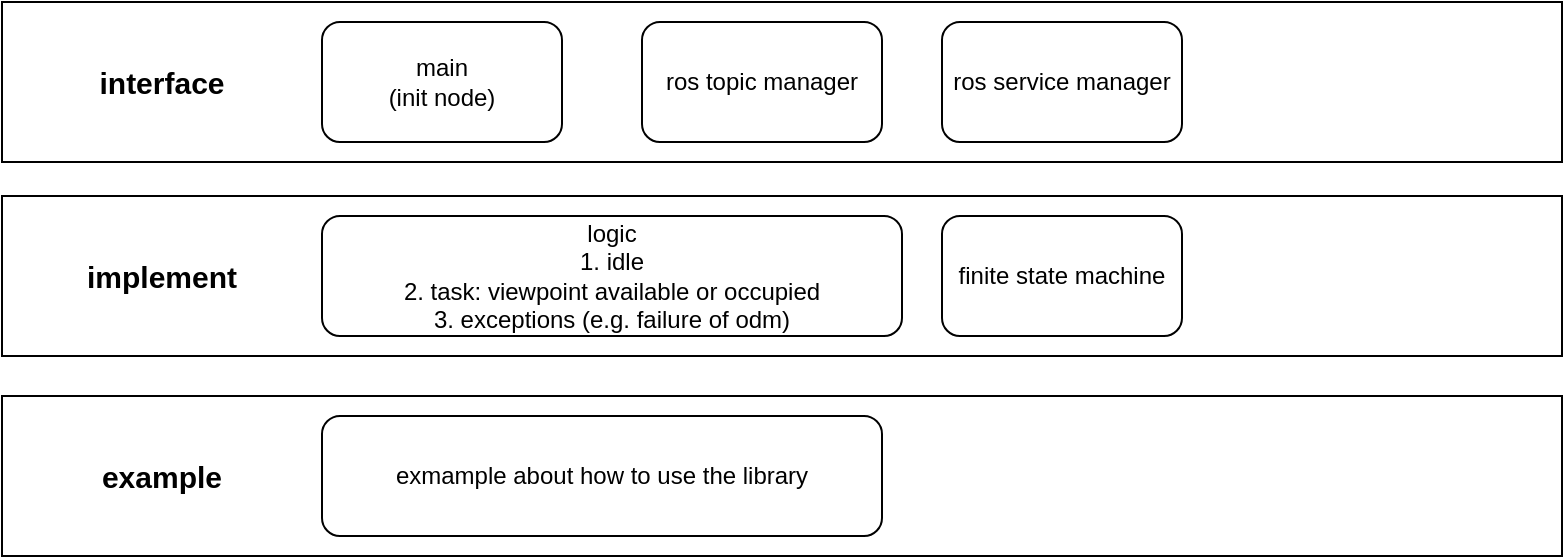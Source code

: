 <mxfile pages="3">
    <diagram id="kBfOB2SBIhDGXqwLswxl" name="structure">
        <mxGraphModel dx="923" dy="614" grid="1" gridSize="10" guides="1" tooltips="1" connect="1" arrows="1" fold="1" page="1" pageScale="1" pageWidth="2336" pageHeight="1654" math="0" shadow="0">
            <root>
                <mxCell id="L_x6KOI5Ie3beH957Cwe-0"/>
                <mxCell id="L_x6KOI5Ie3beH957Cwe-1" parent="L_x6KOI5Ie3beH957Cwe-0"/>
                <mxCell id="zKkroPG85qh2kXkbWr4B-0" value="" style="rounded=0;whiteSpace=wrap;html=1;fontSize=12;" parent="L_x6KOI5Ie3beH957Cwe-1" vertex="1">
                    <mxGeometry x="20" y="183" width="780" height="80" as="geometry"/>
                </mxCell>
                <mxCell id="zKkroPG85qh2kXkbWr4B-1" value="" style="rounded=0;whiteSpace=wrap;html=1;fontSize=12;" parent="L_x6KOI5Ie3beH957Cwe-1" vertex="1">
                    <mxGeometry x="20" y="280" width="780" height="80" as="geometry"/>
                </mxCell>
                <mxCell id="zKkroPG85qh2kXkbWr4B-2" value="implement" style="text;html=1;strokeColor=none;fillColor=none;align=center;verticalAlign=middle;whiteSpace=wrap;rounded=0;fontSize=15;fontStyle=1" parent="L_x6KOI5Ie3beH957Cwe-1" vertex="1">
                    <mxGeometry x="20" y="280" width="160" height="80" as="geometry"/>
                </mxCell>
                <mxCell id="zKkroPG85qh2kXkbWr4B-3" value="finite state machine" style="rounded=1;whiteSpace=wrap;html=1;fontSize=12;" parent="L_x6KOI5Ie3beH957Cwe-1" vertex="1">
                    <mxGeometry x="490" y="290" width="120" height="60" as="geometry"/>
                </mxCell>
                <mxCell id="zKkroPG85qh2kXkbWr4B-4" value="logic&lt;div&gt;1. idle&lt;/div&gt;&lt;div&gt;2. task: viewpoint available or occupied&lt;/div&gt;&lt;div&gt;3. exceptions (e.g. failure of odm)&lt;/div&gt;" style="rounded=1;whiteSpace=wrap;html=1;fontSize=12;" parent="L_x6KOI5Ie3beH957Cwe-1" vertex="1">
                    <mxGeometry x="180" y="290" width="290" height="60" as="geometry"/>
                </mxCell>
                <mxCell id="zKkroPG85qh2kXkbWr4B-5" value="&lt;span style=&quot;color: rgb(0, 0, 0);&quot;&gt;ros service manager&lt;/span&gt;" style="rounded=1;whiteSpace=wrap;html=1;fontSize=12;" parent="L_x6KOI5Ie3beH957Cwe-1" vertex="1">
                    <mxGeometry x="490" y="193" width="120" height="60" as="geometry"/>
                </mxCell>
                <mxCell id="zKkroPG85qh2kXkbWr4B-6" value="" style="rounded=0;whiteSpace=wrap;html=1;fontSize=12;" parent="L_x6KOI5Ie3beH957Cwe-1" vertex="1">
                    <mxGeometry x="20" y="380" width="780" height="80" as="geometry"/>
                </mxCell>
                <mxCell id="zKkroPG85qh2kXkbWr4B-7" value="example" style="text;html=1;strokeColor=none;fillColor=none;align=center;verticalAlign=middle;whiteSpace=wrap;rounded=0;fontSize=15;fontStyle=1" parent="L_x6KOI5Ie3beH957Cwe-1" vertex="1">
                    <mxGeometry x="20" y="380" width="160" height="80" as="geometry"/>
                </mxCell>
                <mxCell id="zKkroPG85qh2kXkbWr4B-8" value="exmample about how to use the library" style="rounded=1;whiteSpace=wrap;html=1;fontSize=12;" parent="L_x6KOI5Ie3beH957Cwe-1" vertex="1">
                    <mxGeometry x="180" y="390" width="280" height="60" as="geometry"/>
                </mxCell>
                <mxCell id="zKkroPG85qh2kXkbWr4B-9" value="interface" style="text;html=1;strokeColor=none;fillColor=none;align=center;verticalAlign=middle;whiteSpace=wrap;rounded=0;fontSize=15;fontStyle=1" parent="L_x6KOI5Ie3beH957Cwe-1" vertex="1">
                    <mxGeometry x="20" y="183" width="160" height="80" as="geometry"/>
                </mxCell>
                <mxCell id="zKkroPG85qh2kXkbWr4B-10" value="main&lt;div&gt;(init node)&lt;/div&gt;" style="rounded=1;whiteSpace=wrap;html=1;fontSize=12;" parent="L_x6KOI5Ie3beH957Cwe-1" vertex="1">
                    <mxGeometry x="180" y="193" width="120" height="60" as="geometry"/>
                </mxCell>
                <mxCell id="zKkroPG85qh2kXkbWr4B-11" value="ros topic manager" style="rounded=1;whiteSpace=wrap;html=1;fontSize=12;" parent="L_x6KOI5Ie3beH957Cwe-1" vertex="1">
                    <mxGeometry x="340" y="193" width="120" height="60" as="geometry"/>
                </mxCell>
            </root>
        </mxGraphModel>
    </diagram>
</mxfile>